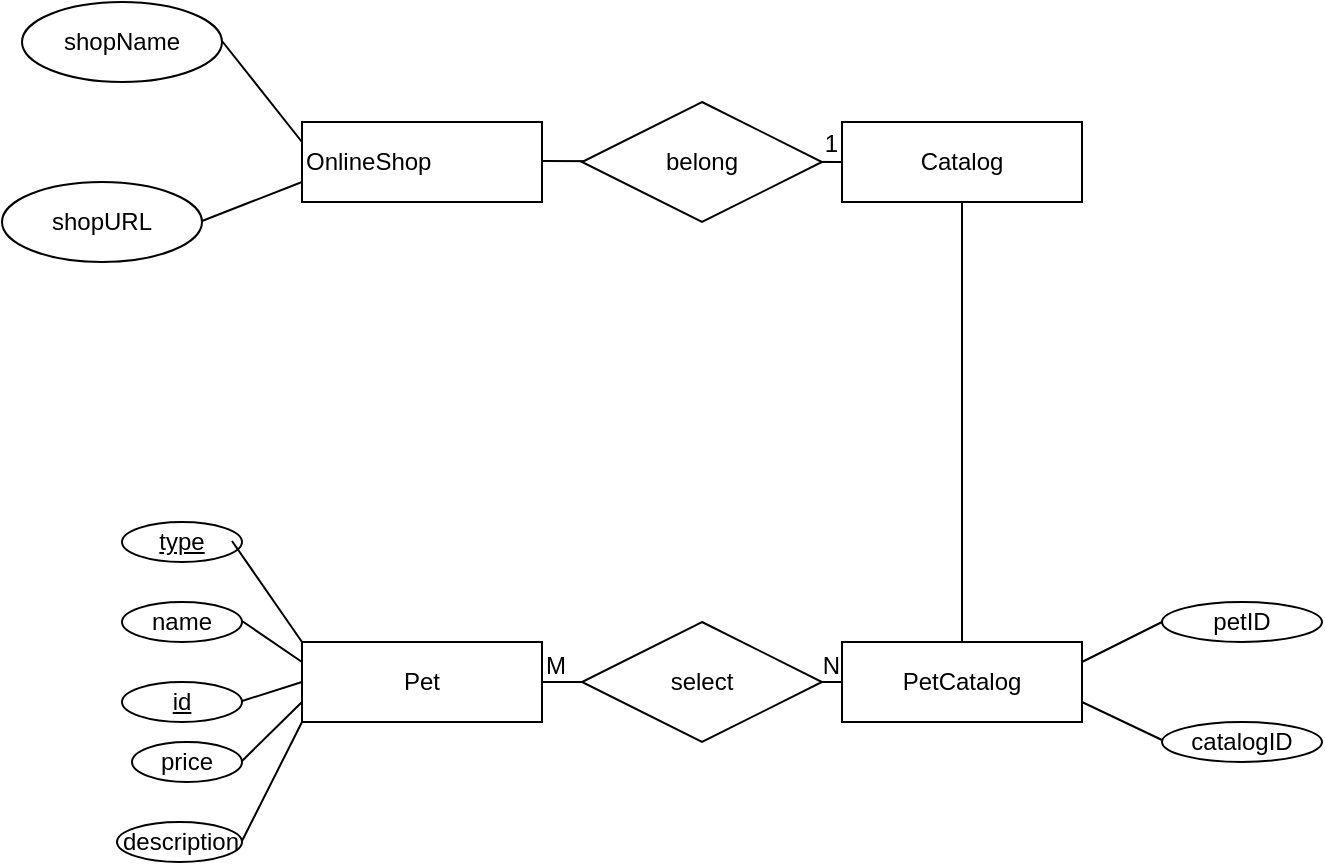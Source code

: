 <mxfile version="21.0.6" type="github">
  <diagram id="R2lEEEUBdFMjLlhIrx00" name="Page-1">
    <mxGraphModel dx="954" dy="615" grid="1" gridSize="10" guides="1" tooltips="1" connect="1" arrows="1" fold="1" page="1" pageScale="1" pageWidth="850" pageHeight="1100" math="0" shadow="0" extFonts="Permanent Marker^https://fonts.googleapis.com/css?family=Permanent+Marker">
      <root>
        <mxCell id="0" />
        <mxCell id="1" parent="0" />
        <object label="OnlineShop" OnlineShop="" id="Kev4fSF9HDpWs0c5DfA1-1">
          <mxCell style="rounded=0;whiteSpace=wrap;html=1;align=left;fontStyle=0" vertex="1" parent="1">
            <mxGeometry x="200" y="80" width="120" height="40" as="geometry" />
          </mxCell>
        </object>
        <mxCell id="Kev4fSF9HDpWs0c5DfA1-2" value="Pet" style="rounded=0;whiteSpace=wrap;html=1;" vertex="1" parent="1">
          <mxGeometry x="200" y="340" width="120" height="40" as="geometry" />
        </mxCell>
        <mxCell id="Kev4fSF9HDpWs0c5DfA1-6" value="shopName" style="ellipse;whiteSpace=wrap;html=1;align=center;" vertex="1" parent="1">
          <mxGeometry x="60" y="20" width="100" height="40" as="geometry" />
        </mxCell>
        <mxCell id="Kev4fSF9HDpWs0c5DfA1-7" value="shopURL" style="ellipse;whiteSpace=wrap;html=1;align=center;" vertex="1" parent="1">
          <mxGeometry x="50" y="110" width="100" height="40" as="geometry" />
        </mxCell>
        <mxCell id="Kev4fSF9HDpWs0c5DfA1-8" value="" style="endArrow=none;html=1;rounded=0;entryX=0;entryY=0.75;entryDx=0;entryDy=0;" edge="1" parent="1" target="Kev4fSF9HDpWs0c5DfA1-1">
          <mxGeometry relative="1" as="geometry">
            <mxPoint x="150" y="129.5" as="sourcePoint" />
            <mxPoint x="310" y="129.5" as="targetPoint" />
          </mxGeometry>
        </mxCell>
        <mxCell id="Kev4fSF9HDpWs0c5DfA1-9" value="" style="endArrow=none;html=1;rounded=0;entryX=0;entryY=0.25;entryDx=0;entryDy=0;" edge="1" parent="1" target="Kev4fSF9HDpWs0c5DfA1-1">
          <mxGeometry relative="1" as="geometry">
            <mxPoint x="160" y="39.5" as="sourcePoint" />
            <mxPoint x="320" y="39.5" as="targetPoint" />
          </mxGeometry>
        </mxCell>
        <mxCell id="Kev4fSF9HDpWs0c5DfA1-10" value="type" style="ellipse;whiteSpace=wrap;html=1;align=center;fontStyle=4;" vertex="1" parent="1">
          <mxGeometry x="110" y="280" width="60" height="20" as="geometry" />
        </mxCell>
        <mxCell id="Kev4fSF9HDpWs0c5DfA1-11" value="name" style="ellipse;whiteSpace=wrap;html=1;align=center;" vertex="1" parent="1">
          <mxGeometry x="110" y="320" width="60" height="20" as="geometry" />
        </mxCell>
        <mxCell id="Kev4fSF9HDpWs0c5DfA1-12" value="id" style="ellipse;whiteSpace=wrap;html=1;align=center;fontStyle=4;" vertex="1" parent="1">
          <mxGeometry x="110" y="360" width="60" height="20" as="geometry" />
        </mxCell>
        <mxCell id="Kev4fSF9HDpWs0c5DfA1-13" value="price" style="ellipse;whiteSpace=wrap;html=1;align=center;" vertex="1" parent="1">
          <mxGeometry x="115" y="390" width="55" height="20" as="geometry" />
        </mxCell>
        <mxCell id="Kev4fSF9HDpWs0c5DfA1-14" value="description" style="ellipse;whiteSpace=wrap;html=1;align=center;" vertex="1" parent="1">
          <mxGeometry x="107.5" y="430" width="62.5" height="20" as="geometry" />
        </mxCell>
        <mxCell id="Kev4fSF9HDpWs0c5DfA1-15" value="" style="endArrow=none;html=1;rounded=0;entryX=0;entryY=0;entryDx=0;entryDy=0;" edge="1" parent="1" target="Kev4fSF9HDpWs0c5DfA1-2">
          <mxGeometry relative="1" as="geometry">
            <mxPoint x="165" y="289.5" as="sourcePoint" />
            <mxPoint x="325" y="289.5" as="targetPoint" />
          </mxGeometry>
        </mxCell>
        <mxCell id="Kev4fSF9HDpWs0c5DfA1-16" value="" style="endArrow=none;html=1;rounded=0;entryX=0;entryY=0.5;entryDx=0;entryDy=0;" edge="1" parent="1" target="Kev4fSF9HDpWs0c5DfA1-2">
          <mxGeometry relative="1" as="geometry">
            <mxPoint x="170" y="369.5" as="sourcePoint" />
            <mxPoint x="330" y="369.5" as="targetPoint" />
          </mxGeometry>
        </mxCell>
        <mxCell id="Kev4fSF9HDpWs0c5DfA1-17" value="" style="endArrow=none;html=1;rounded=0;entryX=0;entryY=0.25;entryDx=0;entryDy=0;" edge="1" parent="1" target="Kev4fSF9HDpWs0c5DfA1-2">
          <mxGeometry relative="1" as="geometry">
            <mxPoint x="170" y="329.5" as="sourcePoint" />
            <mxPoint x="330" y="329.5" as="targetPoint" />
          </mxGeometry>
        </mxCell>
        <mxCell id="Kev4fSF9HDpWs0c5DfA1-18" value="" style="endArrow=none;html=1;rounded=0;entryX=0;entryY=0.75;entryDx=0;entryDy=0;" edge="1" parent="1" target="Kev4fSF9HDpWs0c5DfA1-2">
          <mxGeometry relative="1" as="geometry">
            <mxPoint x="170" y="399.5" as="sourcePoint" />
            <mxPoint x="330" y="399.5" as="targetPoint" />
          </mxGeometry>
        </mxCell>
        <mxCell id="Kev4fSF9HDpWs0c5DfA1-19" value="" style="endArrow=none;html=1;rounded=0;entryX=0;entryY=1;entryDx=0;entryDy=0;" edge="1" parent="1" target="Kev4fSF9HDpWs0c5DfA1-2">
          <mxGeometry relative="1" as="geometry">
            <mxPoint x="170" y="439.5" as="sourcePoint" />
            <mxPoint x="330" y="439.5" as="targetPoint" />
          </mxGeometry>
        </mxCell>
        <mxCell id="Kev4fSF9HDpWs0c5DfA1-20" value="Catalog" style="rounded=0;whiteSpace=wrap;html=1;" vertex="1" parent="1">
          <mxGeometry x="470" y="80" width="120" height="40" as="geometry" />
        </mxCell>
        <mxCell id="Kev4fSF9HDpWs0c5DfA1-21" value="PetCatalog" style="rounded=0;whiteSpace=wrap;html=1;" vertex="1" parent="1">
          <mxGeometry x="470" y="340" width="120" height="40" as="geometry" />
        </mxCell>
        <mxCell id="Kev4fSF9HDpWs0c5DfA1-22" value="" style="endArrow=none;html=1;rounded=0;entryX=0;entryY=0.5;entryDx=0;entryDy=0;" edge="1" parent="1" target="Kev4fSF9HDpWs0c5DfA1-20">
          <mxGeometry relative="1" as="geometry">
            <mxPoint x="320" y="99.5" as="sourcePoint" />
            <mxPoint x="480" y="99.5" as="targetPoint" />
          </mxGeometry>
        </mxCell>
        <mxCell id="Kev4fSF9HDpWs0c5DfA1-23" value="1" style="resizable=0;html=1;whiteSpace=wrap;align=right;verticalAlign=bottom;" connectable="0" vertex="1" parent="Kev4fSF9HDpWs0c5DfA1-22">
          <mxGeometry x="1" relative="1" as="geometry" />
        </mxCell>
        <mxCell id="Kev4fSF9HDpWs0c5DfA1-26" value="" style="endArrow=none;html=1;rounded=0;" edge="1" parent="1">
          <mxGeometry relative="1" as="geometry">
            <mxPoint x="320" y="360" as="sourcePoint" />
            <mxPoint x="470" y="360" as="targetPoint" />
          </mxGeometry>
        </mxCell>
        <mxCell id="Kev4fSF9HDpWs0c5DfA1-27" value="M" style="resizable=0;html=1;whiteSpace=wrap;align=left;verticalAlign=bottom;" connectable="0" vertex="1" parent="Kev4fSF9HDpWs0c5DfA1-26">
          <mxGeometry x="-1" relative="1" as="geometry" />
        </mxCell>
        <mxCell id="Kev4fSF9HDpWs0c5DfA1-28" value="N" style="resizable=0;html=1;whiteSpace=wrap;align=right;verticalAlign=bottom;" connectable="0" vertex="1" parent="Kev4fSF9HDpWs0c5DfA1-26">
          <mxGeometry x="1" relative="1" as="geometry" />
        </mxCell>
        <mxCell id="Kev4fSF9HDpWs0c5DfA1-29" value="" style="endArrow=none;html=1;rounded=0;entryX=0.5;entryY=0;entryDx=0;entryDy=0;exitX=0.5;exitY=1;exitDx=0;exitDy=0;" edge="1" parent="1" source="Kev4fSF9HDpWs0c5DfA1-20" target="Kev4fSF9HDpWs0c5DfA1-21">
          <mxGeometry relative="1" as="geometry">
            <mxPoint x="440" y="190" as="sourcePoint" />
            <mxPoint x="600" y="190" as="targetPoint" />
          </mxGeometry>
        </mxCell>
        <mxCell id="Kev4fSF9HDpWs0c5DfA1-30" value="belong" style="shape=rhombus;perimeter=rhombusPerimeter;whiteSpace=wrap;html=1;align=center;" vertex="1" parent="1">
          <mxGeometry x="340" y="70" width="120" height="60" as="geometry" />
        </mxCell>
        <mxCell id="Kev4fSF9HDpWs0c5DfA1-31" value="select" style="shape=rhombus;perimeter=rhombusPerimeter;whiteSpace=wrap;html=1;align=center;" vertex="1" parent="1">
          <mxGeometry x="340" y="330" width="120" height="60" as="geometry" />
        </mxCell>
        <mxCell id="Kev4fSF9HDpWs0c5DfA1-32" value="petID" style="ellipse;whiteSpace=wrap;html=1;align=center;" vertex="1" parent="1">
          <mxGeometry x="630" y="320" width="80" height="20" as="geometry" />
        </mxCell>
        <mxCell id="Kev4fSF9HDpWs0c5DfA1-33" value="catalogID" style="ellipse;whiteSpace=wrap;html=1;align=center;" vertex="1" parent="1">
          <mxGeometry x="630" y="380" width="80" height="20" as="geometry" />
        </mxCell>
        <mxCell id="Kev4fSF9HDpWs0c5DfA1-36" value="" style="endArrow=none;html=1;rounded=0;exitX=1;exitY=0.75;exitDx=0;exitDy=0;" edge="1" parent="1" source="Kev4fSF9HDpWs0c5DfA1-21">
          <mxGeometry relative="1" as="geometry">
            <mxPoint x="470" y="389" as="sourcePoint" />
            <mxPoint x="630" y="389" as="targetPoint" />
          </mxGeometry>
        </mxCell>
        <mxCell id="Kev4fSF9HDpWs0c5DfA1-37" value="" style="endArrow=none;html=1;rounded=0;entryX=0;entryY=0.5;entryDx=0;entryDy=0;exitX=1;exitY=0.25;exitDx=0;exitDy=0;" edge="1" parent="1" source="Kev4fSF9HDpWs0c5DfA1-21" target="Kev4fSF9HDpWs0c5DfA1-32">
          <mxGeometry relative="1" as="geometry">
            <mxPoint x="340" y="290" as="sourcePoint" />
            <mxPoint x="500" y="290" as="targetPoint" />
          </mxGeometry>
        </mxCell>
      </root>
    </mxGraphModel>
  </diagram>
</mxfile>

